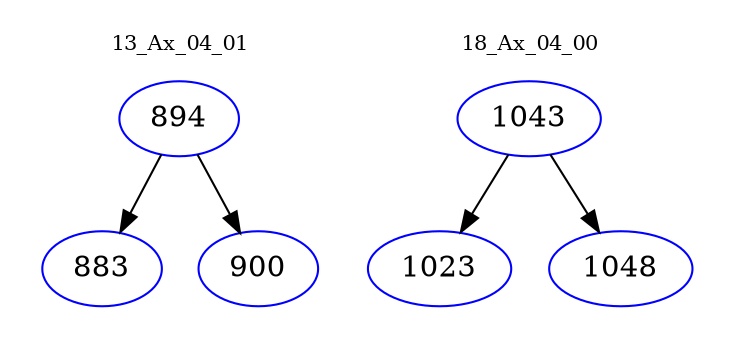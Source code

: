digraph{
subgraph cluster_0 {
color = white
label = "13_Ax_04_01";
fontsize=10;
T0_894 [label="894", color="blue"]
T0_894 -> T0_883 [color="black"]
T0_883 [label="883", color="blue"]
T0_894 -> T0_900 [color="black"]
T0_900 [label="900", color="blue"]
}
subgraph cluster_1 {
color = white
label = "18_Ax_04_00";
fontsize=10;
T1_1043 [label="1043", color="blue"]
T1_1043 -> T1_1023 [color="black"]
T1_1023 [label="1023", color="blue"]
T1_1043 -> T1_1048 [color="black"]
T1_1048 [label="1048", color="blue"]
}
}
